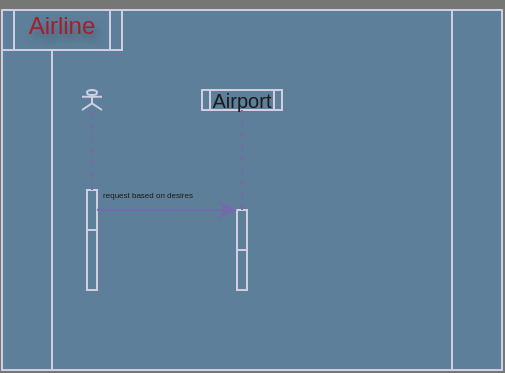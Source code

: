 <mxfile version="26.2.7">
  <diagram name="Page-1" id="lH5Z3lAxrBvs2syO8YQW">
    <mxGraphModel dx="476" dy="276" grid="1" gridSize="10" guides="1" tooltips="1" connect="1" arrows="1" fold="1" page="1" pageScale="1" pageWidth="850" pageHeight="1100" background="light-dark(#757774,#000000)" math="0" shadow="0">
      <root>
        <mxCell id="0" />
        <mxCell id="1" parent="0" />
        <mxCell id="P1_X3QhqcMqUGNyczKEQ-5" value="" style="shape=process;whiteSpace=wrap;html=1;backgroundOutline=1;labelBackgroundColor=none;fillColor=#5D7F99;strokeColor=#D0CEE2;fontColor=#1A1A1A;" vertex="1" parent="1">
          <mxGeometry x="190" y="140" width="250" height="180" as="geometry" />
        </mxCell>
        <mxCell id="P1_X3QhqcMqUGNyczKEQ-6" value="" style="shape=process;whiteSpace=wrap;html=1;backgroundOutline=1;labelBackgroundColor=none;fillColor=#5D7F99;strokeColor=#D0CEE2;fontColor=#1A1A1A;" vertex="1" parent="1">
          <mxGeometry x="190" y="140" width="60" height="20" as="geometry" />
        </mxCell>
        <mxCell id="P1_X3QhqcMqUGNyczKEQ-7" value="&lt;div&gt;Airline&lt;/div&gt;" style="text;html=1;align=center;verticalAlign=middle;whiteSpace=wrap;rounded=0;labelBackgroundColor=none;fontColor=light-dark(#A51D2D,#000000);labelBorderColor=none;textShadow=1;" vertex="1" parent="1">
          <mxGeometry x="190" y="135" width="60" height="25" as="geometry" />
        </mxCell>
        <mxCell id="P1_X3QhqcMqUGNyczKEQ-10" value="" style="shape=umlActor;verticalLabelPosition=bottom;verticalAlign=top;html=1;outlineConnect=0;strokeColor=#D0CEE2;fontColor=#1A1A1A;fillColor=#5D7F99;" vertex="1" parent="1">
          <mxGeometry x="230" y="180" width="10" height="10" as="geometry" />
        </mxCell>
        <mxCell id="P1_X3QhqcMqUGNyczKEQ-14" value="" style="shape=internalStorage;whiteSpace=wrap;html=1;backgroundOutline=1;strokeColor=#D0CEE2;fontColor=#1A1A1A;fillColor=#5D7F99;" vertex="1" parent="1">
          <mxGeometry x="232.5" y="230" width="5" height="50" as="geometry" />
        </mxCell>
        <mxCell id="P1_X3QhqcMqUGNyczKEQ-15" value="" style="endArrow=none;dashed=1;html=1;rounded=0;strokeColor=#736CA8;fontColor=#1A1A1A;" edge="1" parent="1" source="P1_X3QhqcMqUGNyczKEQ-14" target="P1_X3QhqcMqUGNyczKEQ-10">
          <mxGeometry width="50" height="50" relative="1" as="geometry">
            <mxPoint x="230" y="270" as="sourcePoint" />
            <mxPoint x="280" y="220" as="targetPoint" />
          </mxGeometry>
        </mxCell>
        <mxCell id="P1_X3QhqcMqUGNyczKEQ-17" value="&lt;font size=&quot;1&quot;&gt;Airport&lt;/font&gt;" style="shape=process;whiteSpace=wrap;html=1;backgroundOutline=1;strokeColor=#D0CEE2;fontColor=#1A1A1A;fillColor=#5D7F99;" vertex="1" parent="1">
          <mxGeometry x="290" y="180" width="40" height="10" as="geometry" />
        </mxCell>
        <mxCell id="P1_X3QhqcMqUGNyczKEQ-19" value="" style="shape=internalStorage;whiteSpace=wrap;html=1;backgroundOutline=1;strokeColor=#D0CEE2;fontColor=#1A1A1A;fillColor=#5D7F99;" vertex="1" parent="1">
          <mxGeometry x="307.5" y="240" width="5" height="40" as="geometry" />
        </mxCell>
        <mxCell id="P1_X3QhqcMqUGNyczKEQ-22" value="" style="endArrow=none;dashed=1;html=1;rounded=0;strokeColor=#736CA8;fontColor=#1A1A1A;exitX=0.5;exitY=0;exitDx=0;exitDy=0;entryX=0.5;entryY=1;entryDx=0;entryDy=0;" edge="1" parent="1" source="P1_X3QhqcMqUGNyczKEQ-19" target="P1_X3QhqcMqUGNyczKEQ-17">
          <mxGeometry width="50" height="50" relative="1" as="geometry">
            <mxPoint x="260" y="280" as="sourcePoint" />
            <mxPoint x="310" y="230" as="targetPoint" />
          </mxGeometry>
        </mxCell>
        <mxCell id="P1_X3QhqcMqUGNyczKEQ-24" value="" style="endArrow=classic;html=1;rounded=0;strokeColor=#736CA8;fontColor=#1A1A1A;exitX=1.006;exitY=0.198;exitDx=0;exitDy=0;exitPerimeter=0;entryX=0;entryY=0;entryDx=0;entryDy=0;" edge="1" parent="1" source="P1_X3QhqcMqUGNyczKEQ-14" target="P1_X3QhqcMqUGNyczKEQ-19">
          <mxGeometry width="50" height="50" relative="1" as="geometry">
            <mxPoint x="220" y="260" as="sourcePoint" />
            <mxPoint x="270" y="210" as="targetPoint" />
          </mxGeometry>
        </mxCell>
        <mxCell id="P1_X3QhqcMqUGNyczKEQ-28" value="&lt;font style=&quot;font-size: 4px;&quot;&gt;request based on desires&lt;/font&gt;" style="text;html=1;align=center;verticalAlign=middle;whiteSpace=wrap;rounded=0;fontColor=#1A1A1A;" vertex="1" parent="1">
          <mxGeometry x="232.5" y="215" width="60" height="30" as="geometry" />
        </mxCell>
      </root>
    </mxGraphModel>
  </diagram>
</mxfile>
